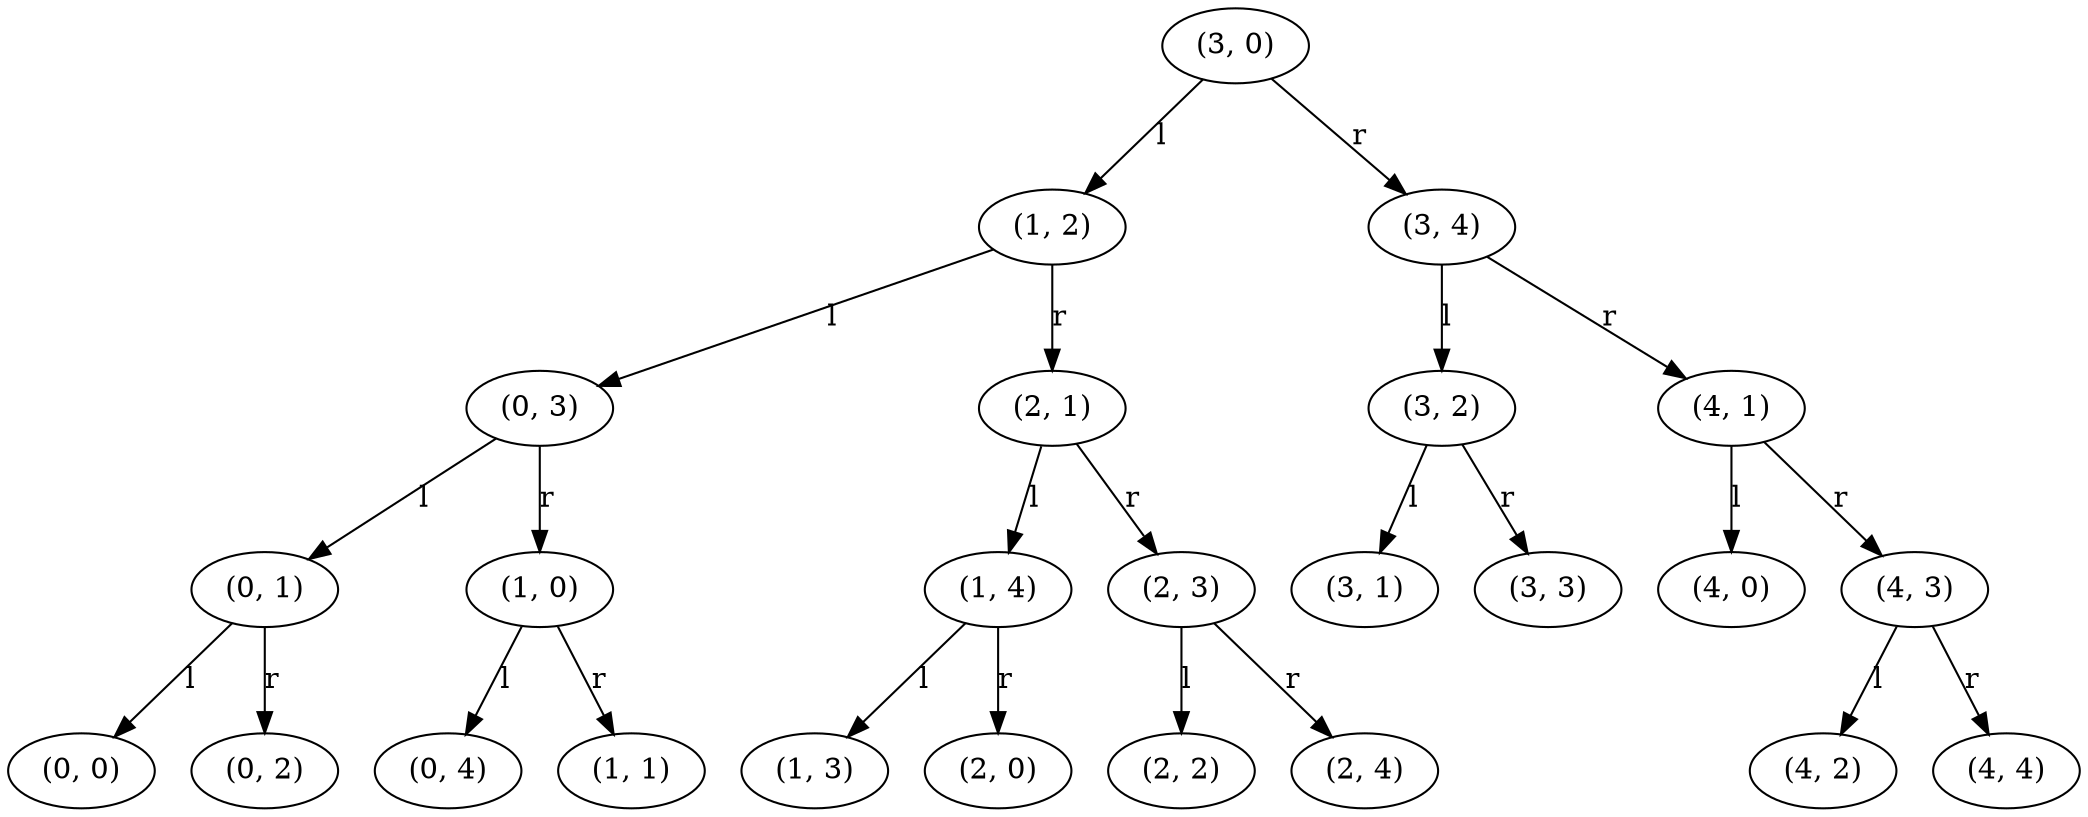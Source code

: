 digraph {
	"(0, 0)"
	"(0, 1)" -> "(0, 0)"[label="l"];
	"(0, 1)" -> "(0, 2)"[label="r"];
	"(0, 2)"
	"(0, 3)" -> "(0, 1)"[label="l"];
	"(0, 3)" -> "(1, 0)"[label="r"];
	"(0, 4)"
	"(1, 0)" -> "(0, 4)"[label="l"];
	"(1, 0)" -> "(1, 1)"[label="r"];
	"(1, 1)"
	"(1, 2)" -> "(0, 3)"[label="l"];
	"(1, 2)" -> "(2, 1)"[label="r"];
	"(1, 3)"
	"(1, 4)" -> "(1, 3)"[label="l"];
	"(1, 4)" -> "(2, 0)"[label="r"];
	"(2, 0)"
	"(2, 1)" -> "(1, 4)"[label="l"];
	"(2, 1)" -> "(2, 3)"[label="r"];
	"(2, 2)"
	"(2, 3)" -> "(2, 2)"[label="l"];
	"(2, 3)" -> "(2, 4)"[label="r"];
	"(2, 4)"
	"(3, 0)" -> "(1, 2)"[label="l"];
	"(3, 0)" -> "(3, 4)"[label="r"];
	"(3, 1)"
	"(3, 2)" -> "(3, 1)"[label="l"];
	"(3, 2)" -> "(3, 3)"[label="r"];
	"(3, 3)"
	"(3, 4)" -> "(3, 2)"[label="l"];
	"(3, 4)" -> "(4, 1)"[label="r"];
	"(4, 0)"
	"(4, 1)" -> "(4, 0)"[label="l"];
	"(4, 1)" -> "(4, 3)"[label="r"];
	"(4, 2)"
	"(4, 3)" -> "(4, 2)"[label="l"];
	"(4, 3)" -> "(4, 4)"[label="r"];
	"(4, 4)"
}
